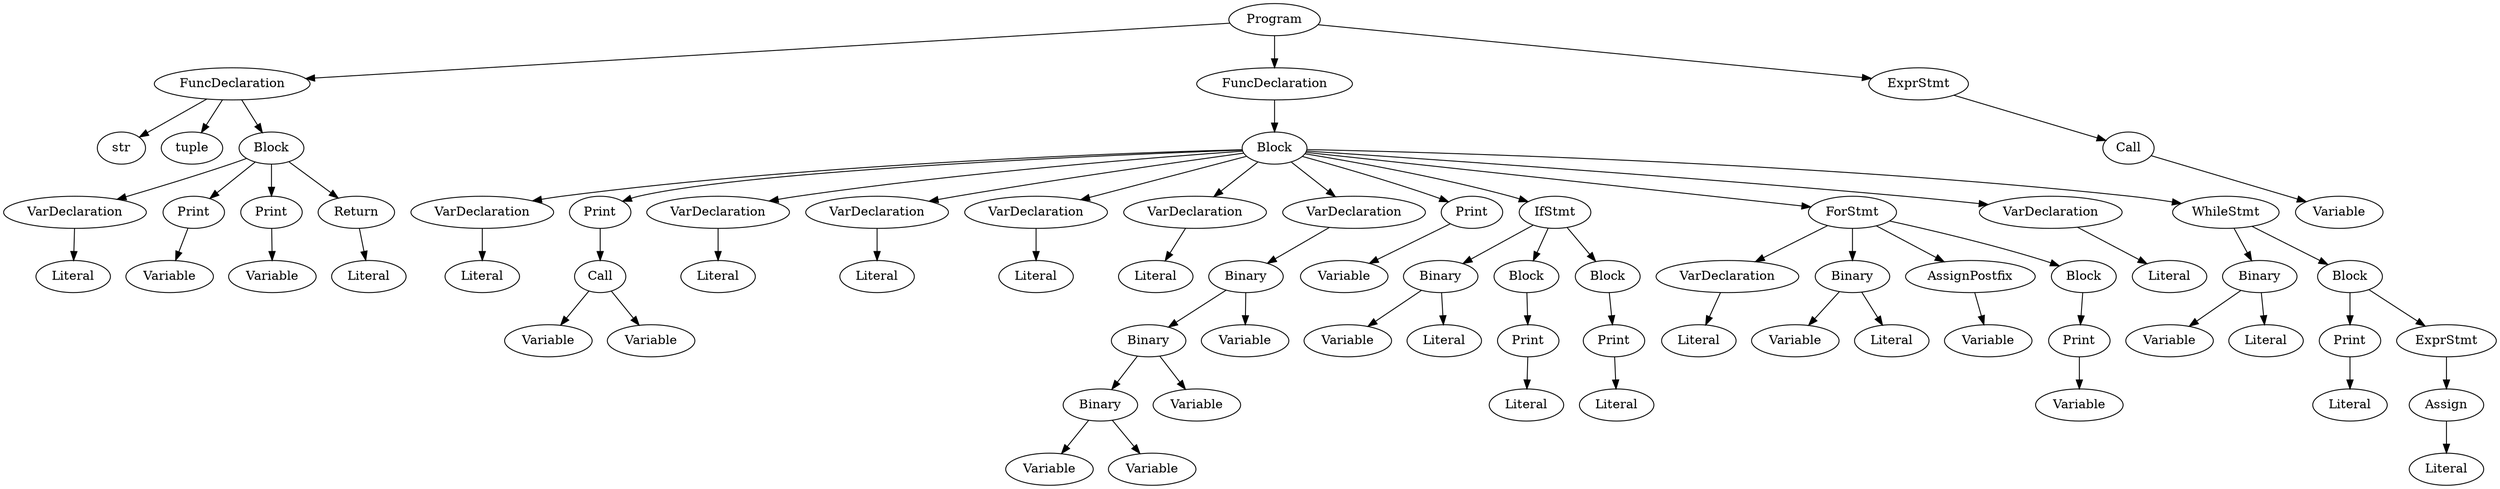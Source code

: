 digraph G {
4354758352 [label=Program];
4354822800 [label=FuncDeclaration];
4354758352 -> 4354822800;
4355035888 [label=str];
4354822800 -> 4355035888;
4355044544 [label=tuple];
4354822800 -> 4355044544;
4354895824 [label=Block];
4354822800 -> 4354895824;
4355038992 [label=VarDeclaration];
4354895824 -> 4355038992;
4354884944 [label=Literal];
4355038992 -> 4354884944;
4354887312 [label=Print];
4354895824 -> 4354887312;
4355036624 [label=Variable];
4354887312 -> 4355036624;
4338368784 [label=Print];
4354895824 -> 4338368784;
4354898512 [label=Variable];
4338368784 -> 4354898512;
4355515792 [label=Return];
4354895824 -> 4355515792;
4354892496 [label=Literal];
4355515792 -> 4354892496;
4355679376 [label=FuncDeclaration];
4354758352 -> 4355679376;
4355685392 [label=Block];
4355679376 -> 4355685392;
4355682128 [label=VarDeclaration];
4355685392 -> 4355682128;
4355514384 [label=Literal];
4355682128 -> 4355514384;
4355682768 [label=Print];
4355685392 -> 4355682768;
4355682576 [label=Call];
4355682768 -> 4355682576;
4355515216 [label=Variable];
4355682576 -> 4355515216;
4355682192 [label=Variable];
4355682576 -> 4355682192;
4355682896 [label=VarDeclaration];
4355685392 -> 4355682896;
4355682320 [label=Literal];
4355682896 -> 4355682320;
4355683088 [label=VarDeclaration];
4355685392 -> 4355683088;
4355680400 [label=Literal];
4355683088 -> 4355680400;
4355683536 [label=VarDeclaration];
4355685392 -> 4355683536;
4355685264 [label=Literal];
4355683536 -> 4355685264;
4355683984 [label=VarDeclaration];
4355685392 -> 4355683984;
4355683024 [label=Literal];
4355683984 -> 4355683024;
4355683344 [label=VarDeclaration];
4355685392 -> 4355683344;
4355684432 [label=Binary];
4355683344 -> 4355684432;
4355683280 [label=Binary];
4355684432 -> 4355683280;
4355683664 [label=Binary];
4355683280 -> 4355683664;
4355683472 [label=Variable];
4355683664 -> 4355683472;
4355683920 [label=Variable];
4355683664 -> 4355683920;
4355682256 [label=Variable];
4355683280 -> 4355682256;
4355683600 [label=Variable];
4355684432 -> 4355683600;
4355685200 [label=Print];
4355685392 -> 4355685200;
4354891216 [label=Variable];
4355685200 -> 4354891216;
4354825104 [label=IfStmt];
4355685392 -> 4354825104;
4355684880 [label=Binary];
4354825104 -> 4355684880;
4354898704 [label=Variable];
4355684880 -> 4354898704;
4355684496 [label=Literal];
4355684880 -> 4355684496;
4355684304 [label=Block];
4354825104 -> 4355684304;
4355684240 [label=Print];
4355684304 -> 4355684240;
4355684560 [label=Literal];
4355684240 -> 4355684560;
4355685712 [label=Block];
4354825104 -> 4355685712;
4355685520 [label=Print];
4355685712 -> 4355685520;
4355686032 [label=Literal];
4355685520 -> 4355686032;
4354824208 [label=ForStmt];
4355685392 -> 4354824208;
4355682448 [label=VarDeclaration];
4354824208 -> 4355682448;
4355683216 [label=Literal];
4355682448 -> 4355683216;
4355684624 [label=Binary];
4354824208 -> 4355684624;
4355684048 [label=Variable];
4355684624 -> 4355684048;
4355685968 [label=Literal];
4355684624 -> 4355685968;
4355686352 [label=AssignPostfix];
4354824208 -> 4355686352;
4355684752 [label=Variable];
4355686352 -> 4355684752;
4355573328 [label=Block];
4354824208 -> 4355573328;
4355573200 [label=Print];
4355573328 -> 4355573200;
4355686160 [label=Variable];
4355573200 -> 4355686160;
4354891280 [label=VarDeclaration];
4355685392 -> 4354891280;
4355685840 [label=Literal];
4354891280 -> 4355685840;
4354888400 [label=WhileStmt];
4355685392 -> 4354888400;
4354824848 [label=Binary];
4354888400 -> 4354824848;
4355686288 [label=Variable];
4354824848 -> 4355686288;
4355681168 [label=Literal];
4354824848 -> 4355681168;
4355572368 [label=Block];
4354888400 -> 4355572368;
4355575312 [label=Print];
4355572368 -> 4355575312;
4354888208 [label=Literal];
4355575312 -> 4354888208;
4355574544 [label=ExprStmt];
4355572368 -> 4355574544;
4355709200 [label=Assign];
4355574544 -> 4355709200;
4355574800 [label=Literal];
4355709200 -> 4355574800;
4354890704 [label=ExprStmt];
4354758352 -> 4354890704;
4354891344 [label=Call];
4354890704 -> 4354891344;
4331771216 [label=Variable];
4354891344 -> 4331771216;
}
